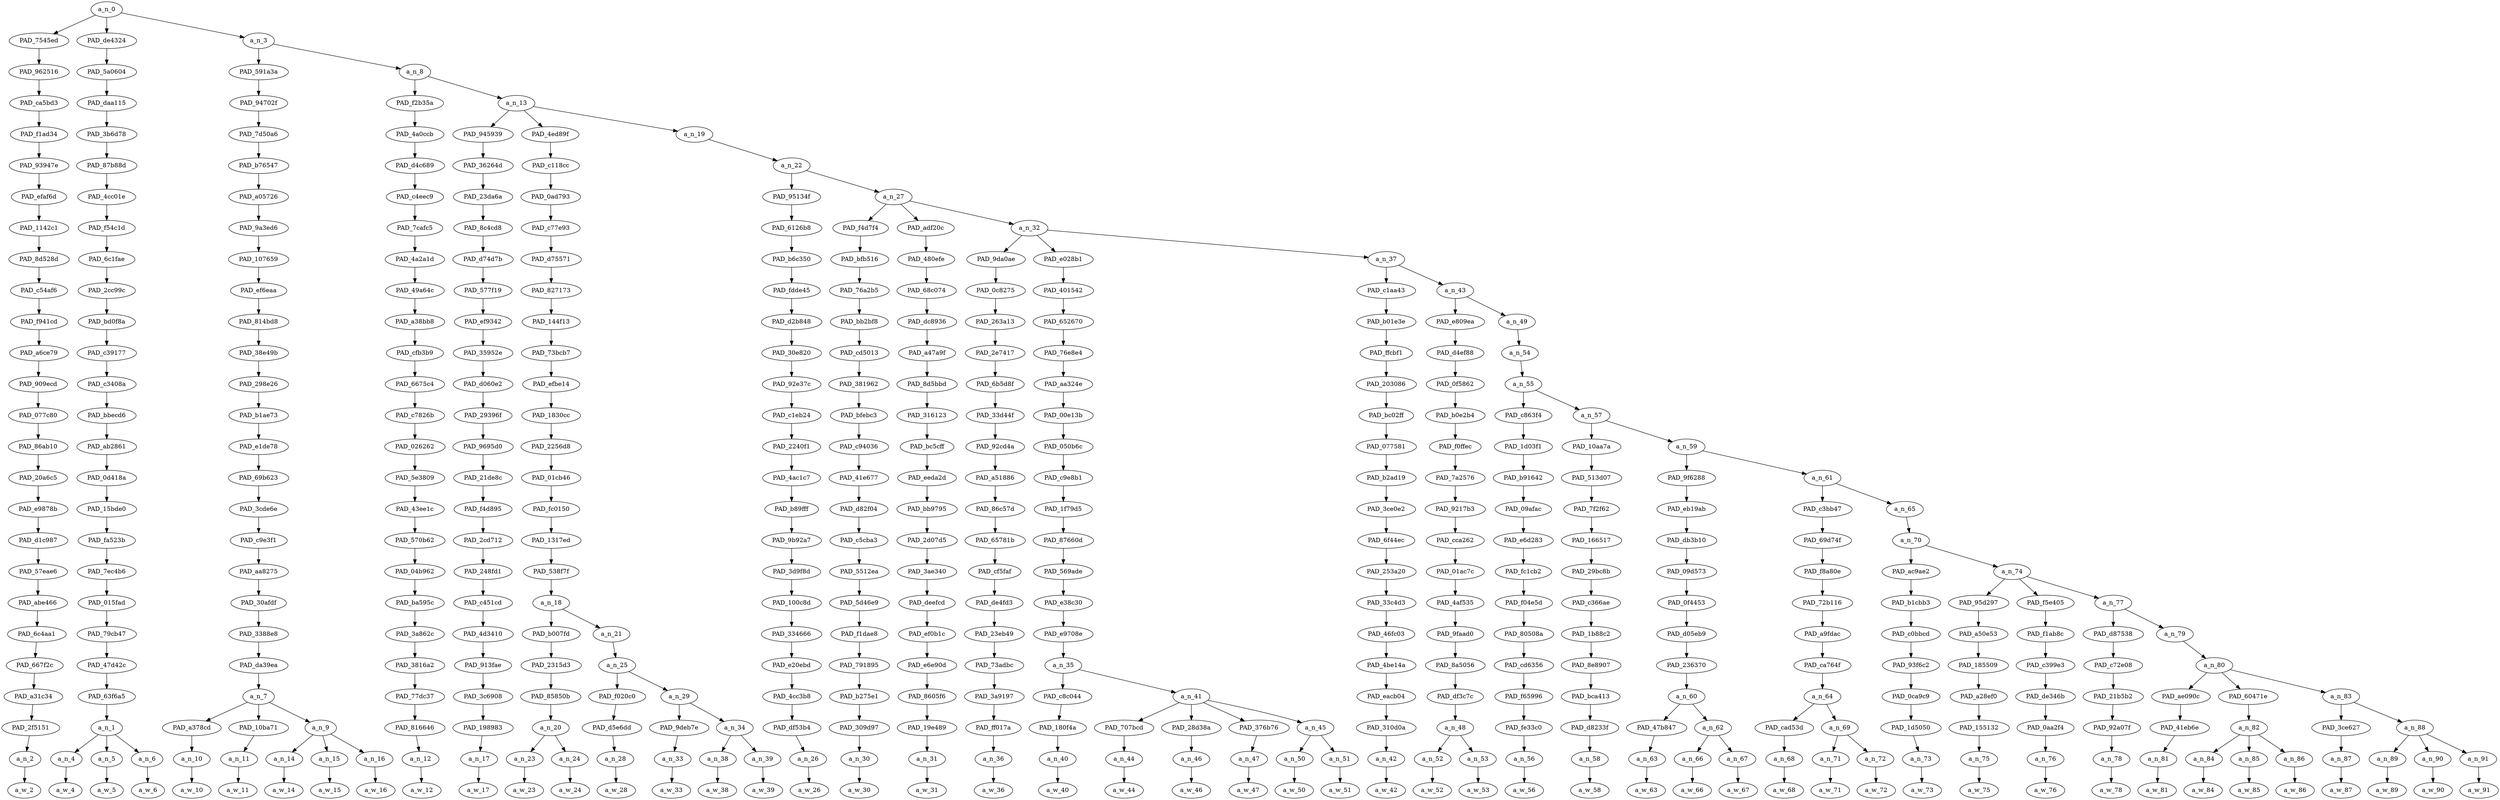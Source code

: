 strict digraph "" {
	a_n_0	[div_dir=1,
		index=0,
		level=25,
		pos="4.349477425197188,25!",
		text_span="[0, 1, 2, 3, 4, 5, 6, 7, 8, 9, 10, 11, 12, 13, 14, 15, 16, 17, 18, 19, 20, 21, 22, 23, 24, 25, 26, 27, 28, 29, 30, 31, 32, 33, 34, \
35, 36, 37, 38, 39, 40, 41, 42, 43, 44, 45, 46, 47, 48, 49]",
		value=1.00000000];
	PAD_7545ed	[div_dir=-1,
		index=1,
		level=24,
		pos="3.0,24!",
		text_span="[3]",
		value=0.01180211];
	a_n_0 -> PAD_7545ed;
	PAD_de4324	[div_dir=1,
		index=0,
		level=24,
		pos="1.0,24!",
		text_span="[0, 1, 2]",
		value=0.05101042];
	a_n_0 -> PAD_de4324;
	a_n_3	[div_dir=1,
		index=2,
		level=24,
		pos="9.048432275591564,24!",
		text_span="[4, 5, 6, 7, 8, 9, 10, 11, 12, 13, 14, 15, 16, 17, 18, 19, 20, 21, 22, 23, 24, 25, 26, 27, 28, 29, 30, 31, 32, 33, 34, 35, 36, 37, \
38, 39, 40, 41, 42, 43, 44, 45, 46, 47, 48, 49]",
		value=0.93669063];
	a_n_0 -> a_n_3;
	PAD_962516	[div_dir=-1,
		index=1,
		level=23,
		pos="3.0,23!",
		text_span="[3]",
		value=0.01180211];
	PAD_7545ed -> PAD_962516;
	PAD_ca5bd3	[div_dir=-1,
		index=1,
		level=22,
		pos="3.0,22!",
		text_span="[3]",
		value=0.01180211];
	PAD_962516 -> PAD_ca5bd3;
	PAD_f1ad34	[div_dir=-1,
		index=1,
		level=21,
		pos="3.0,21!",
		text_span="[3]",
		value=0.01180211];
	PAD_ca5bd3 -> PAD_f1ad34;
	PAD_93947e	[div_dir=-1,
		index=1,
		level=20,
		pos="3.0,20!",
		text_span="[3]",
		value=0.01180211];
	PAD_f1ad34 -> PAD_93947e;
	PAD_efaf6d	[div_dir=-1,
		index=1,
		level=19,
		pos="3.0,19!",
		text_span="[3]",
		value=0.01180211];
	PAD_93947e -> PAD_efaf6d;
	PAD_1142c1	[div_dir=-1,
		index=1,
		level=18,
		pos="3.0,18!",
		text_span="[3]",
		value=0.01180211];
	PAD_efaf6d -> PAD_1142c1;
	PAD_8d528d	[div_dir=-1,
		index=1,
		level=17,
		pos="3.0,17!",
		text_span="[3]",
		value=0.01180211];
	PAD_1142c1 -> PAD_8d528d;
	PAD_c54af6	[div_dir=-1,
		index=1,
		level=16,
		pos="3.0,16!",
		text_span="[3]",
		value=0.01180211];
	PAD_8d528d -> PAD_c54af6;
	PAD_f941cd	[div_dir=-1,
		index=1,
		level=15,
		pos="3.0,15!",
		text_span="[3]",
		value=0.01180211];
	PAD_c54af6 -> PAD_f941cd;
	PAD_a6ce79	[div_dir=-1,
		index=1,
		level=14,
		pos="3.0,14!",
		text_span="[3]",
		value=0.01180211];
	PAD_f941cd -> PAD_a6ce79;
	PAD_909ecd	[div_dir=-1,
		index=1,
		level=13,
		pos="3.0,13!",
		text_span="[3]",
		value=0.01180211];
	PAD_a6ce79 -> PAD_909ecd;
	PAD_077c80	[div_dir=-1,
		index=1,
		level=12,
		pos="3.0,12!",
		text_span="[3]",
		value=0.01180211];
	PAD_909ecd -> PAD_077c80;
	PAD_86ab10	[div_dir=-1,
		index=1,
		level=11,
		pos="3.0,11!",
		text_span="[3]",
		value=0.01180211];
	PAD_077c80 -> PAD_86ab10;
	PAD_20a6c5	[div_dir=-1,
		index=1,
		level=10,
		pos="3.0,10!",
		text_span="[3]",
		value=0.01180211];
	PAD_86ab10 -> PAD_20a6c5;
	PAD_e9878b	[div_dir=-1,
		index=1,
		level=9,
		pos="3.0,9!",
		text_span="[3]",
		value=0.01180211];
	PAD_20a6c5 -> PAD_e9878b;
	PAD_d1c987	[div_dir=-1,
		index=1,
		level=8,
		pos="3.0,8!",
		text_span="[3]",
		value=0.01180211];
	PAD_e9878b -> PAD_d1c987;
	PAD_57eae6	[div_dir=-1,
		index=1,
		level=7,
		pos="3.0,7!",
		text_span="[3]",
		value=0.01180211];
	PAD_d1c987 -> PAD_57eae6;
	PAD_abe466	[div_dir=-1,
		index=1,
		level=6,
		pos="3.0,6!",
		text_span="[3]",
		value=0.01180211];
	PAD_57eae6 -> PAD_abe466;
	PAD_6c4aa1	[div_dir=-1,
		index=1,
		level=5,
		pos="3.0,5!",
		text_span="[3]",
		value=0.01180211];
	PAD_abe466 -> PAD_6c4aa1;
	PAD_667f2c	[div_dir=-1,
		index=1,
		level=4,
		pos="3.0,4!",
		text_span="[3]",
		value=0.01180211];
	PAD_6c4aa1 -> PAD_667f2c;
	PAD_a31c34	[div_dir=-1,
		index=1,
		level=3,
		pos="3.0,3!",
		text_span="[3]",
		value=0.01180211];
	PAD_667f2c -> PAD_a31c34;
	PAD_2f5151	[div_dir=-1,
		index=1,
		level=2,
		pos="3.0,2!",
		text_span="[3]",
		value=0.01180211];
	PAD_a31c34 -> PAD_2f5151;
	a_n_2	[div_dir=-1,
		index=3,
		level=1,
		pos="3.0,1!",
		text_span="[3]",
		value=0.01180211];
	PAD_2f5151 -> a_n_2;
	a_w_2	[div_dir=0,
		index=3,
		level=0,
		pos="3,0!",
		text_span="[3]",
		value=but];
	a_n_2 -> a_w_2;
	PAD_5a0604	[div_dir=1,
		index=0,
		level=23,
		pos="1.0,23!",
		text_span="[0, 1, 2]",
		value=0.05101042];
	PAD_de4324 -> PAD_5a0604;
	PAD_daa115	[div_dir=1,
		index=0,
		level=22,
		pos="1.0,22!",
		text_span="[0, 1, 2]",
		value=0.05101042];
	PAD_5a0604 -> PAD_daa115;
	PAD_3b6d78	[div_dir=1,
		index=0,
		level=21,
		pos="1.0,21!",
		text_span="[0, 1, 2]",
		value=0.05101042];
	PAD_daa115 -> PAD_3b6d78;
	PAD_87b88d	[div_dir=1,
		index=0,
		level=20,
		pos="1.0,20!",
		text_span="[0, 1, 2]",
		value=0.05101042];
	PAD_3b6d78 -> PAD_87b88d;
	PAD_4cc01e	[div_dir=1,
		index=0,
		level=19,
		pos="1.0,19!",
		text_span="[0, 1, 2]",
		value=0.05101042];
	PAD_87b88d -> PAD_4cc01e;
	PAD_f54c1d	[div_dir=1,
		index=0,
		level=18,
		pos="1.0,18!",
		text_span="[0, 1, 2]",
		value=0.05101042];
	PAD_4cc01e -> PAD_f54c1d;
	PAD_6c1fae	[div_dir=1,
		index=0,
		level=17,
		pos="1.0,17!",
		text_span="[0, 1, 2]",
		value=0.05101042];
	PAD_f54c1d -> PAD_6c1fae;
	PAD_2cc99c	[div_dir=1,
		index=0,
		level=16,
		pos="1.0,16!",
		text_span="[0, 1, 2]",
		value=0.05101042];
	PAD_6c1fae -> PAD_2cc99c;
	PAD_bd0f8a	[div_dir=1,
		index=0,
		level=15,
		pos="1.0,15!",
		text_span="[0, 1, 2]",
		value=0.05101042];
	PAD_2cc99c -> PAD_bd0f8a;
	PAD_c39177	[div_dir=1,
		index=0,
		level=14,
		pos="1.0,14!",
		text_span="[0, 1, 2]",
		value=0.05101042];
	PAD_bd0f8a -> PAD_c39177;
	PAD_c3408a	[div_dir=1,
		index=0,
		level=13,
		pos="1.0,13!",
		text_span="[0, 1, 2]",
		value=0.05101042];
	PAD_c39177 -> PAD_c3408a;
	PAD_bbecd6	[div_dir=1,
		index=0,
		level=12,
		pos="1.0,12!",
		text_span="[0, 1, 2]",
		value=0.05101042];
	PAD_c3408a -> PAD_bbecd6;
	PAD_ab2861	[div_dir=1,
		index=0,
		level=11,
		pos="1.0,11!",
		text_span="[0, 1, 2]",
		value=0.05101042];
	PAD_bbecd6 -> PAD_ab2861;
	PAD_0d418a	[div_dir=1,
		index=0,
		level=10,
		pos="1.0,10!",
		text_span="[0, 1, 2]",
		value=0.05101042];
	PAD_ab2861 -> PAD_0d418a;
	PAD_15bde0	[div_dir=1,
		index=0,
		level=9,
		pos="1.0,9!",
		text_span="[0, 1, 2]",
		value=0.05101042];
	PAD_0d418a -> PAD_15bde0;
	PAD_fa523b	[div_dir=1,
		index=0,
		level=8,
		pos="1.0,8!",
		text_span="[0, 1, 2]",
		value=0.05101042];
	PAD_15bde0 -> PAD_fa523b;
	PAD_7ec4b6	[div_dir=1,
		index=0,
		level=7,
		pos="1.0,7!",
		text_span="[0, 1, 2]",
		value=0.05101042];
	PAD_fa523b -> PAD_7ec4b6;
	PAD_015fad	[div_dir=1,
		index=0,
		level=6,
		pos="1.0,6!",
		text_span="[0, 1, 2]",
		value=0.05101042];
	PAD_7ec4b6 -> PAD_015fad;
	PAD_79cb47	[div_dir=1,
		index=0,
		level=5,
		pos="1.0,5!",
		text_span="[0, 1, 2]",
		value=0.05101042];
	PAD_015fad -> PAD_79cb47;
	PAD_47d42c	[div_dir=1,
		index=0,
		level=4,
		pos="1.0,4!",
		text_span="[0, 1, 2]",
		value=0.05101042];
	PAD_79cb47 -> PAD_47d42c;
	PAD_63f6a5	[div_dir=1,
		index=0,
		level=3,
		pos="1.0,3!",
		text_span="[0, 1, 2]",
		value=0.05101042];
	PAD_47d42c -> PAD_63f6a5;
	a_n_1	[div_dir=1,
		index=0,
		level=2,
		pos="1.0,2!",
		text_span="[0, 1, 2]",
		value=0.05101042];
	PAD_63f6a5 -> a_n_1;
	a_n_4	[div_dir=1,
		index=0,
		level=1,
		pos="0.0,1!",
		text_span="[0]",
		value=0.01563555];
	a_n_1 -> a_n_4;
	a_n_5	[div_dir=1,
		index=1,
		level=1,
		pos="1.0,1!",
		text_span="[1]",
		value=0.01720813];
	a_n_1 -> a_n_5;
	a_n_6	[div_dir=1,
		index=2,
		level=1,
		pos="2.0,1!",
		text_span="[2]",
		value=0.01800894];
	a_n_1 -> a_n_6;
	a_w_4	[div_dir=0,
		index=0,
		level=0,
		pos="0,0!",
		text_span="[0]",
		value=an];
	a_n_4 -> a_w_4;
	a_w_5	[div_dir=0,
		index=1,
		level=0,
		pos="1,0!",
		text_span="[1]",
		value=interesting];
	a_n_5 -> a_w_5;
	a_w_6	[div_dir=0,
		index=2,
		level=0,
		pos="2,0!",
		text_span="[2]",
		value=sentiment];
	a_n_6 -> a_w_6;
	PAD_591a3a	[div_dir=1,
		index=2,
		level=23,
		pos="6.666666666666667,23!",
		text_span="[4, 5, 6, 7, 8]",
		value=0.07292661];
	a_n_3 -> PAD_591a3a;
	a_n_8	[div_dir=1,
		index=3,
		level=23,
		pos="11.43019788451646,23!",
		text_span="[9, 10, 11, 12, 13, 14, 15, 16, 17, 18, 19, 20, 21, 22, 23, 24, 25, 26, 27, 28, 29, 30, 31, 32, 33, 34, 35, 36, 37, 38, 39, 40, \
41, 42, 43, 44, 45, 46, 47, 48, 49]",
		value=0.86328215];
	a_n_3 -> a_n_8;
	PAD_94702f	[div_dir=1,
		index=2,
		level=22,
		pos="6.666666666666667,22!",
		text_span="[4, 5, 6, 7, 8]",
		value=0.07292661];
	PAD_591a3a -> PAD_94702f;
	PAD_7d50a6	[div_dir=1,
		index=2,
		level=21,
		pos="6.666666666666667,21!",
		text_span="[4, 5, 6, 7, 8]",
		value=0.07292661];
	PAD_94702f -> PAD_7d50a6;
	PAD_b76547	[div_dir=1,
		index=2,
		level=20,
		pos="6.666666666666667,20!",
		text_span="[4, 5, 6, 7, 8]",
		value=0.07292661];
	PAD_7d50a6 -> PAD_b76547;
	PAD_a05726	[div_dir=1,
		index=2,
		level=19,
		pos="6.666666666666667,19!",
		text_span="[4, 5, 6, 7, 8]",
		value=0.07292661];
	PAD_b76547 -> PAD_a05726;
	PAD_9a3ed6	[div_dir=1,
		index=2,
		level=18,
		pos="6.666666666666667,18!",
		text_span="[4, 5, 6, 7, 8]",
		value=0.07292661];
	PAD_a05726 -> PAD_9a3ed6;
	PAD_107659	[div_dir=1,
		index=2,
		level=17,
		pos="6.666666666666667,17!",
		text_span="[4, 5, 6, 7, 8]",
		value=0.07292661];
	PAD_9a3ed6 -> PAD_107659;
	PAD_ef6eaa	[div_dir=1,
		index=2,
		level=16,
		pos="6.666666666666667,16!",
		text_span="[4, 5, 6, 7, 8]",
		value=0.07292661];
	PAD_107659 -> PAD_ef6eaa;
	PAD_814bd8	[div_dir=1,
		index=2,
		level=15,
		pos="6.666666666666667,15!",
		text_span="[4, 5, 6, 7, 8]",
		value=0.07292661];
	PAD_ef6eaa -> PAD_814bd8;
	PAD_38e49b	[div_dir=1,
		index=2,
		level=14,
		pos="6.666666666666667,14!",
		text_span="[4, 5, 6, 7, 8]",
		value=0.07292661];
	PAD_814bd8 -> PAD_38e49b;
	PAD_298e26	[div_dir=1,
		index=2,
		level=13,
		pos="6.666666666666667,13!",
		text_span="[4, 5, 6, 7, 8]",
		value=0.07292661];
	PAD_38e49b -> PAD_298e26;
	PAD_b1ae73	[div_dir=1,
		index=2,
		level=12,
		pos="6.666666666666667,12!",
		text_span="[4, 5, 6, 7, 8]",
		value=0.07292661];
	PAD_298e26 -> PAD_b1ae73;
	PAD_e1de78	[div_dir=1,
		index=2,
		level=11,
		pos="6.666666666666667,11!",
		text_span="[4, 5, 6, 7, 8]",
		value=0.07292661];
	PAD_b1ae73 -> PAD_e1de78;
	PAD_69b623	[div_dir=1,
		index=2,
		level=10,
		pos="6.666666666666667,10!",
		text_span="[4, 5, 6, 7, 8]",
		value=0.07292661];
	PAD_e1de78 -> PAD_69b623;
	PAD_3cde6e	[div_dir=1,
		index=2,
		level=9,
		pos="6.666666666666667,9!",
		text_span="[4, 5, 6, 7, 8]",
		value=0.07292661];
	PAD_69b623 -> PAD_3cde6e;
	PAD_c9e3f1	[div_dir=1,
		index=2,
		level=8,
		pos="6.666666666666667,8!",
		text_span="[4, 5, 6, 7, 8]",
		value=0.07292661];
	PAD_3cde6e -> PAD_c9e3f1;
	PAD_aa8275	[div_dir=1,
		index=2,
		level=7,
		pos="6.666666666666667,7!",
		text_span="[4, 5, 6, 7, 8]",
		value=0.07292661];
	PAD_c9e3f1 -> PAD_aa8275;
	PAD_30afdf	[div_dir=1,
		index=2,
		level=6,
		pos="6.666666666666667,6!",
		text_span="[4, 5, 6, 7, 8]",
		value=0.07292661];
	PAD_aa8275 -> PAD_30afdf;
	PAD_3388e8	[div_dir=1,
		index=2,
		level=5,
		pos="6.666666666666667,5!",
		text_span="[4, 5, 6, 7, 8]",
		value=0.07292661];
	PAD_30afdf -> PAD_3388e8;
	PAD_da39ea	[div_dir=1,
		index=2,
		level=4,
		pos="6.666666666666667,4!",
		text_span="[4, 5, 6, 7, 8]",
		value=0.07292661];
	PAD_3388e8 -> PAD_da39ea;
	a_n_7	[div_dir=1,
		index=2,
		level=3,
		pos="6.666666666666667,3!",
		text_span="[4, 5, 6, 7, 8]",
		value=0.07292661];
	PAD_da39ea -> a_n_7;
	PAD_a378cd	[div_dir=-1,
		index=3,
		level=2,
		pos="7.0,2!",
		text_span="[7]",
		value=0.01319817];
	a_n_7 -> PAD_a378cd;
	PAD_10ba71	[div_dir=1,
		index=4,
		level=2,
		pos="8.0,2!",
		text_span="[8]",
		value=0.02192159];
	a_n_7 -> PAD_10ba71;
	a_n_9	[div_dir=1,
		index=2,
		level=2,
		pos="5.0,2!",
		text_span="[4, 5, 6]",
		value=0.03771589];
	a_n_7 -> a_n_9;
	a_n_10	[div_dir=-1,
		index=7,
		level=1,
		pos="7.0,1!",
		text_span="[7]",
		value=0.01319817];
	PAD_a378cd -> a_n_10;
	a_w_10	[div_dir=0,
		index=7,
		level=0,
		pos="7,0!",
		text_span="[7]",
		value=nonetheless];
	a_n_10 -> a_w_10;
	a_n_11	[div_dir=1,
		index=8,
		level=1,
		pos="8.0,1!",
		text_span="[8]",
		value=0.02192159];
	PAD_10ba71 -> a_n_11;
	a_w_11	[div_dir=0,
		index=8,
		level=0,
		pos="8,0!",
		text_span="[8]",
		value=trump];
	a_n_11 -> a_w_11;
	a_n_14	[div_dir=1,
		index=4,
		level=1,
		pos="4.0,1!",
		text_span="[4]",
		value=0.00987299];
	a_n_9 -> a_n_14;
	a_n_15	[div_dir=1,
		index=5,
		level=1,
		pos="5.0,1!",
		text_span="[5]",
		value=0.01127960];
	a_n_9 -> a_n_15;
	a_n_16	[div_dir=1,
		index=6,
		level=1,
		pos="6.0,1!",
		text_span="[6]",
		value=0.01648362];
	a_n_9 -> a_n_16;
	a_w_14	[div_dir=0,
		index=4,
		level=0,
		pos="4,0!",
		text_span="[4]",
		value=only];
	a_n_14 -> a_w_14;
	a_w_15	[div_dir=0,
		index=5,
		level=0,
		pos="5,0!",
		text_span="[5]",
		value=a];
	a_n_15 -> a_w_15;
	a_w_16	[div_dir=0,
		index=6,
		level=0,
		pos="6,0!",
		text_span="[6]",
		value=sentiment1];
	a_n_16 -> a_w_16;
	PAD_f2b35a	[div_dir=1,
		index=3,
		level=22,
		pos="9.0,22!",
		text_span="[9]",
		value=0.01218792];
	a_n_8 -> PAD_f2b35a;
	a_n_13	[div_dir=1,
		index=4,
		level=22,
		pos="13.860395769032921,22!",
		text_span="[10, 11, 12, 13, 14, 15, 16, 17, 18, 19, 20, 21, 22, 23, 24, 25, 26, 27, 28, 29, 30, 31, 32, 33, 34, 35, 36, 37, 38, 39, 40, 41, \
42, 43, 44, 45, 46, 47, 48, 49]",
		value=0.85061678];
	a_n_8 -> a_n_13;
	PAD_4a0ccb	[div_dir=1,
		index=3,
		level=21,
		pos="9.0,21!",
		text_span="[9]",
		value=0.01218792];
	PAD_f2b35a -> PAD_4a0ccb;
	PAD_d4c689	[div_dir=1,
		index=3,
		level=20,
		pos="9.0,20!",
		text_span="[9]",
		value=0.01218792];
	PAD_4a0ccb -> PAD_d4c689;
	PAD_c4eec9	[div_dir=1,
		index=3,
		level=19,
		pos="9.0,19!",
		text_span="[9]",
		value=0.01218792];
	PAD_d4c689 -> PAD_c4eec9;
	PAD_7cafc5	[div_dir=1,
		index=3,
		level=18,
		pos="9.0,18!",
		text_span="[9]",
		value=0.01218792];
	PAD_c4eec9 -> PAD_7cafc5;
	PAD_4a2a1d	[div_dir=1,
		index=3,
		level=17,
		pos="9.0,17!",
		text_span="[9]",
		value=0.01218792];
	PAD_7cafc5 -> PAD_4a2a1d;
	PAD_49a64c	[div_dir=1,
		index=3,
		level=16,
		pos="9.0,16!",
		text_span="[9]",
		value=0.01218792];
	PAD_4a2a1d -> PAD_49a64c;
	PAD_a38bb8	[div_dir=1,
		index=3,
		level=15,
		pos="9.0,15!",
		text_span="[9]",
		value=0.01218792];
	PAD_49a64c -> PAD_a38bb8;
	PAD_cfb3b9	[div_dir=1,
		index=3,
		level=14,
		pos="9.0,14!",
		text_span="[9]",
		value=0.01218792];
	PAD_a38bb8 -> PAD_cfb3b9;
	PAD_6675c4	[div_dir=1,
		index=3,
		level=13,
		pos="9.0,13!",
		text_span="[9]",
		value=0.01218792];
	PAD_cfb3b9 -> PAD_6675c4;
	PAD_c7826b	[div_dir=1,
		index=3,
		level=12,
		pos="9.0,12!",
		text_span="[9]",
		value=0.01218792];
	PAD_6675c4 -> PAD_c7826b;
	PAD_026262	[div_dir=1,
		index=3,
		level=11,
		pos="9.0,11!",
		text_span="[9]",
		value=0.01218792];
	PAD_c7826b -> PAD_026262;
	PAD_5e3809	[div_dir=1,
		index=3,
		level=10,
		pos="9.0,10!",
		text_span="[9]",
		value=0.01218792];
	PAD_026262 -> PAD_5e3809;
	PAD_43ee1c	[div_dir=1,
		index=3,
		level=9,
		pos="9.0,9!",
		text_span="[9]",
		value=0.01218792];
	PAD_5e3809 -> PAD_43ee1c;
	PAD_570b62	[div_dir=1,
		index=3,
		level=8,
		pos="9.0,8!",
		text_span="[9]",
		value=0.01218792];
	PAD_43ee1c -> PAD_570b62;
	PAD_04b962	[div_dir=1,
		index=3,
		level=7,
		pos="9.0,7!",
		text_span="[9]",
		value=0.01218792];
	PAD_570b62 -> PAD_04b962;
	PAD_ba595c	[div_dir=1,
		index=3,
		level=6,
		pos="9.0,6!",
		text_span="[9]",
		value=0.01218792];
	PAD_04b962 -> PAD_ba595c;
	PAD_3a862c	[div_dir=1,
		index=3,
		level=5,
		pos="9.0,5!",
		text_span="[9]",
		value=0.01218792];
	PAD_ba595c -> PAD_3a862c;
	PAD_3816a2	[div_dir=1,
		index=3,
		level=4,
		pos="9.0,4!",
		text_span="[9]",
		value=0.01218792];
	PAD_3a862c -> PAD_3816a2;
	PAD_77dc37	[div_dir=1,
		index=3,
		level=3,
		pos="9.0,3!",
		text_span="[9]",
		value=0.01218792];
	PAD_3816a2 -> PAD_77dc37;
	PAD_816646	[div_dir=1,
		index=5,
		level=2,
		pos="9.0,2!",
		text_span="[9]",
		value=0.01218792];
	PAD_77dc37 -> PAD_816646;
	a_n_12	[div_dir=1,
		index=9,
		level=1,
		pos="9.0,1!",
		text_span="[9]",
		value=0.01218792];
	PAD_816646 -> a_n_12;
	a_w_12	[div_dir=0,
		index=9,
		level=0,
		pos="9,0!",
		text_span="[9]",
		value=has];
	a_n_12 -> a_w_12;
	PAD_945939	[div_dir=-1,
		index=4,
		level=21,
		pos="10.0,21!",
		text_span="[10]",
		value=0.02966270];
	a_n_13 -> PAD_945939;
	PAD_4ed89f	[div_dir=1,
		index=5,
		level=21,
		pos="12.6875,21!",
		text_span="[11, 12, 13, 14, 15, 16]",
		value=0.09604930];
	a_n_13 -> PAD_4ed89f;
	a_n_19	[div_dir=1,
		index=6,
		level=21,
		pos="18.893687307098766,21!",
		text_span="[17, 18, 19, 20, 21, 22, 23, 24, 25, 26, 27, 28, 29, 30, 31, 32, 33, 34, 35, 36, 37, 38, 39, 40, 41, 42, 43, 44, 45, 46, 47, 48, \
49]",
		value=0.72442611];
	a_n_13 -> a_n_19;
	PAD_36264d	[div_dir=-1,
		index=4,
		level=20,
		pos="10.0,20!",
		text_span="[10]",
		value=0.02966270];
	PAD_945939 -> PAD_36264d;
	PAD_23da6a	[div_dir=-1,
		index=4,
		level=19,
		pos="10.0,19!",
		text_span="[10]",
		value=0.02966270];
	PAD_36264d -> PAD_23da6a;
	PAD_8c4cd8	[div_dir=-1,
		index=4,
		level=18,
		pos="10.0,18!",
		text_span="[10]",
		value=0.02966270];
	PAD_23da6a -> PAD_8c4cd8;
	PAD_d74d7b	[div_dir=-1,
		index=4,
		level=17,
		pos="10.0,17!",
		text_span="[10]",
		value=0.02966270];
	PAD_8c4cd8 -> PAD_d74d7b;
	PAD_577f19	[div_dir=-1,
		index=4,
		level=16,
		pos="10.0,16!",
		text_span="[10]",
		value=0.02966270];
	PAD_d74d7b -> PAD_577f19;
	PAD_ef9342	[div_dir=-1,
		index=4,
		level=15,
		pos="10.0,15!",
		text_span="[10]",
		value=0.02966270];
	PAD_577f19 -> PAD_ef9342;
	PAD_35952e	[div_dir=-1,
		index=4,
		level=14,
		pos="10.0,14!",
		text_span="[10]",
		value=0.02966270];
	PAD_ef9342 -> PAD_35952e;
	PAD_d060e2	[div_dir=-1,
		index=4,
		level=13,
		pos="10.0,13!",
		text_span="[10]",
		value=0.02966270];
	PAD_35952e -> PAD_d060e2;
	PAD_29396f	[div_dir=-1,
		index=4,
		level=12,
		pos="10.0,12!",
		text_span="[10]",
		value=0.02966270];
	PAD_d060e2 -> PAD_29396f;
	PAD_9695d0	[div_dir=-1,
		index=4,
		level=11,
		pos="10.0,11!",
		text_span="[10]",
		value=0.02966270];
	PAD_29396f -> PAD_9695d0;
	PAD_21de8c	[div_dir=-1,
		index=4,
		level=10,
		pos="10.0,10!",
		text_span="[10]",
		value=0.02966270];
	PAD_9695d0 -> PAD_21de8c;
	PAD_f4d895	[div_dir=-1,
		index=4,
		level=9,
		pos="10.0,9!",
		text_span="[10]",
		value=0.02966270];
	PAD_21de8c -> PAD_f4d895;
	PAD_2cd712	[div_dir=-1,
		index=4,
		level=8,
		pos="10.0,8!",
		text_span="[10]",
		value=0.02966270];
	PAD_f4d895 -> PAD_2cd712;
	PAD_248fd1	[div_dir=-1,
		index=4,
		level=7,
		pos="10.0,7!",
		text_span="[10]",
		value=0.02966270];
	PAD_2cd712 -> PAD_248fd1;
	PAD_c451cd	[div_dir=-1,
		index=4,
		level=6,
		pos="10.0,6!",
		text_span="[10]",
		value=0.02966270];
	PAD_248fd1 -> PAD_c451cd;
	PAD_4d3410	[div_dir=-1,
		index=4,
		level=5,
		pos="10.0,5!",
		text_span="[10]",
		value=0.02966270];
	PAD_c451cd -> PAD_4d3410;
	PAD_913fae	[div_dir=-1,
		index=4,
		level=4,
		pos="10.0,4!",
		text_span="[10]",
		value=0.02966270];
	PAD_4d3410 -> PAD_913fae;
	PAD_3c6908	[div_dir=-1,
		index=4,
		level=3,
		pos="10.0,3!",
		text_span="[10]",
		value=0.02966270];
	PAD_913fae -> PAD_3c6908;
	PAD_198983	[div_dir=-1,
		index=6,
		level=2,
		pos="10.0,2!",
		text_span="[10]",
		value=0.02966270];
	PAD_3c6908 -> PAD_198983;
	a_n_17	[div_dir=-1,
		index=10,
		level=1,
		pos="10.0,1!",
		text_span="[10]",
		value=0.02966270];
	PAD_198983 -> a_n_17;
	a_w_17	[div_dir=0,
		index=10,
		level=0,
		pos="10,0!",
		text_span="[10]",
		value=emboldened];
	a_n_17 -> a_w_17;
	PAD_c118cc	[div_dir=1,
		index=5,
		level=20,
		pos="12.6875,20!",
		text_span="[11, 12, 13, 14, 15, 16]",
		value=0.09604930];
	PAD_4ed89f -> PAD_c118cc;
	PAD_0ad793	[div_dir=1,
		index=5,
		level=19,
		pos="12.6875,19!",
		text_span="[11, 12, 13, 14, 15, 16]",
		value=0.09604930];
	PAD_c118cc -> PAD_0ad793;
	PAD_c77e93	[div_dir=1,
		index=5,
		level=18,
		pos="12.6875,18!",
		text_span="[11, 12, 13, 14, 15, 16]",
		value=0.09604930];
	PAD_0ad793 -> PAD_c77e93;
	PAD_d75571	[div_dir=1,
		index=5,
		level=17,
		pos="12.6875,17!",
		text_span="[11, 12, 13, 14, 15, 16]",
		value=0.09604930];
	PAD_c77e93 -> PAD_d75571;
	PAD_827173	[div_dir=1,
		index=5,
		level=16,
		pos="12.6875,16!",
		text_span="[11, 12, 13, 14, 15, 16]",
		value=0.09604930];
	PAD_d75571 -> PAD_827173;
	PAD_144f13	[div_dir=1,
		index=5,
		level=15,
		pos="12.6875,15!",
		text_span="[11, 12, 13, 14, 15, 16]",
		value=0.09604930];
	PAD_827173 -> PAD_144f13;
	PAD_73bcb7	[div_dir=1,
		index=5,
		level=14,
		pos="12.6875,14!",
		text_span="[11, 12, 13, 14, 15, 16]",
		value=0.09604930];
	PAD_144f13 -> PAD_73bcb7;
	PAD_efbe14	[div_dir=1,
		index=5,
		level=13,
		pos="12.6875,13!",
		text_span="[11, 12, 13, 14, 15, 16]",
		value=0.09604930];
	PAD_73bcb7 -> PAD_efbe14;
	PAD_1830cc	[div_dir=1,
		index=5,
		level=12,
		pos="12.6875,12!",
		text_span="[11, 12, 13, 14, 15, 16]",
		value=0.09604930];
	PAD_efbe14 -> PAD_1830cc;
	PAD_2256d8	[div_dir=1,
		index=5,
		level=11,
		pos="12.6875,11!",
		text_span="[11, 12, 13, 14, 15, 16]",
		value=0.09604930];
	PAD_1830cc -> PAD_2256d8;
	PAD_01cb46	[div_dir=1,
		index=5,
		level=10,
		pos="12.6875,10!",
		text_span="[11, 12, 13, 14, 15, 16]",
		value=0.09604930];
	PAD_2256d8 -> PAD_01cb46;
	PAD_fc0150	[div_dir=1,
		index=5,
		level=9,
		pos="12.6875,9!",
		text_span="[11, 12, 13, 14, 15, 16]",
		value=0.09604930];
	PAD_01cb46 -> PAD_fc0150;
	PAD_1317ed	[div_dir=1,
		index=5,
		level=8,
		pos="12.6875,8!",
		text_span="[11, 12, 13, 14, 15, 16]",
		value=0.09604930];
	PAD_fc0150 -> PAD_1317ed;
	PAD_538f7f	[div_dir=1,
		index=5,
		level=7,
		pos="12.6875,7!",
		text_span="[11, 12, 13, 14, 15, 16]",
		value=0.09604930];
	PAD_1317ed -> PAD_538f7f;
	a_n_18	[div_dir=1,
		index=5,
		level=6,
		pos="12.6875,6!",
		text_span="[11, 12, 13, 14, 15, 16]",
		value=0.09604930];
	PAD_538f7f -> a_n_18;
	PAD_b007fd	[div_dir=1,
		index=5,
		level=5,
		pos="11.5,5!",
		text_span="[11, 12]",
		value=0.02474496];
	a_n_18 -> PAD_b007fd;
	a_n_21	[div_dir=1,
		index=6,
		level=5,
		pos="13.875,5!",
		text_span="[13, 14, 15, 16]",
		value=0.07117453];
	a_n_18 -> a_n_21;
	PAD_2315d3	[div_dir=1,
		index=5,
		level=4,
		pos="11.5,4!",
		text_span="[11, 12]",
		value=0.02474496];
	PAD_b007fd -> PAD_2315d3;
	PAD_85850b	[div_dir=1,
		index=5,
		level=3,
		pos="11.5,3!",
		text_span="[11, 12]",
		value=0.02474496];
	PAD_2315d3 -> PAD_85850b;
	a_n_20	[div_dir=1,
		index=7,
		level=2,
		pos="11.5,2!",
		text_span="[11, 12]",
		value=0.02474496];
	PAD_85850b -> a_n_20;
	a_n_23	[div_dir=1,
		index=11,
		level=1,
		pos="11.0,1!",
		text_span="[11]",
		value=0.01093318];
	a_n_20 -> a_n_23;
	a_n_24	[div_dir=1,
		index=12,
		level=1,
		pos="12.0,1!",
		text_span="[12]",
		value=0.01377127];
	a_n_20 -> a_n_24;
	a_w_23	[div_dir=0,
		index=11,
		level=0,
		pos="11,0!",
		text_span="[11]",
		value=the];
	a_n_23 -> a_w_23;
	a_w_24	[div_dir=0,
		index=12,
		level=0,
		pos="12,0!",
		text_span="[12]",
		value=grip];
	a_n_24 -> a_w_24;
	a_n_25	[div_dir=1,
		index=6,
		level=4,
		pos="13.875,4!",
		text_span="[13, 14, 15, 16]",
		value=0.07104433];
	a_n_21 -> a_n_25;
	PAD_f020c0	[div_dir=1,
		index=6,
		level=3,
		pos="13.0,3!",
		text_span="[13]",
		value=0.02719917];
	a_n_25 -> PAD_f020c0;
	a_n_29	[div_dir=1,
		index=7,
		level=3,
		pos="14.75,3!",
		text_span="[14, 15, 16]",
		value=0.04371497];
	a_n_25 -> a_n_29;
	PAD_d5e6dd	[div_dir=1,
		index=8,
		level=2,
		pos="13.0,2!",
		text_span="[13]",
		value=0.02719917];
	PAD_f020c0 -> PAD_d5e6dd;
	a_n_28	[div_dir=1,
		index=13,
		level=1,
		pos="13.0,1!",
		text_span="[13]",
		value=0.02719917];
	PAD_d5e6dd -> a_n_28;
	a_w_28	[div_dir=0,
		index=13,
		level=0,
		pos="13,0!",
		text_span="[13]",
		value=israel];
	a_n_28 -> a_w_28;
	PAD_9deb7e	[div_dir=1,
		index=9,
		level=2,
		pos="14.0,2!",
		text_span="[14]",
		value=0.01234918];
	a_n_29 -> PAD_9deb7e;
	a_n_34	[div_dir=1,
		index=10,
		level=2,
		pos="15.5,2!",
		text_span="[15, 16]",
		value=0.03123655];
	a_n_29 -> a_n_34;
	a_n_33	[div_dir=1,
		index=14,
		level=1,
		pos="14.0,1!",
		text_span="[14]",
		value=0.01234918];
	PAD_9deb7e -> a_n_33;
	a_w_33	[div_dir=0,
		index=14,
		level=0,
		pos="14,0!",
		text_span="[14]",
		value=has1];
	a_n_33 -> a_w_33;
	a_n_38	[div_dir=-1,
		index=15,
		level=1,
		pos="15.0,1!",
		text_span="[15]",
		value=0.01167796];
	a_n_34 -> a_n_38;
	a_n_39	[div_dir=1,
		index=16,
		level=1,
		pos="16.0,1!",
		text_span="[16]",
		value=0.01940537];
	a_n_34 -> a_n_39;
	a_w_38	[div_dir=0,
		index=15,
		level=0,
		pos="15,0!",
		text_span="[15]",
		value=on];
	a_n_38 -> a_w_38;
	a_w_39	[div_dir=0,
		index=16,
		level=0,
		pos="16,0!",
		text_span="[16]",
		value=america];
	a_n_39 -> a_w_39;
	a_n_22	[div_dir=1,
		index=6,
		level=20,
		pos="18.893687307098766,20!",
		text_span="[17, 18, 19, 20, 21, 22, 23, 24, 25, 26, 27, 28, 29, 30, 31, 32, 33, 34, 35, 36, 37, 38, 39, 40, 41, 42, 43, 44, 45, 46, 47, 48, \
49]",
		value=0.72393500];
	a_n_19 -> a_n_22;
	PAD_95134f	[div_dir=1,
		index=6,
		level=19,
		pos="17.0,19!",
		text_span="[17]",
		value=0.01199707];
	a_n_22 -> PAD_95134f;
	a_n_27	[div_dir=1,
		index=7,
		level=19,
		pos="20.78737461419753,19!",
		text_span="[18, 19, 20, 21, 22, 23, 24, 25, 26, 27, 28, 29, 30, 31, 32, 33, 34, 35, 36, 37, 38, 39, 40, 41, 42, 43, 44, 45, 46, 47, 48, 49]",
		value=0.71144682];
	a_n_22 -> a_n_27;
	PAD_6126b8	[div_dir=1,
		index=6,
		level=18,
		pos="17.0,18!",
		text_span="[17]",
		value=0.01199707];
	PAD_95134f -> PAD_6126b8;
	PAD_b6c350	[div_dir=1,
		index=6,
		level=17,
		pos="17.0,17!",
		text_span="[17]",
		value=0.01199707];
	PAD_6126b8 -> PAD_b6c350;
	PAD_fdde45	[div_dir=1,
		index=6,
		level=16,
		pos="17.0,16!",
		text_span="[17]",
		value=0.01199707];
	PAD_b6c350 -> PAD_fdde45;
	PAD_d2b848	[div_dir=1,
		index=6,
		level=15,
		pos="17.0,15!",
		text_span="[17]",
		value=0.01199707];
	PAD_fdde45 -> PAD_d2b848;
	PAD_30e820	[div_dir=1,
		index=6,
		level=14,
		pos="17.0,14!",
		text_span="[17]",
		value=0.01199707];
	PAD_d2b848 -> PAD_30e820;
	PAD_92e37c	[div_dir=1,
		index=6,
		level=13,
		pos="17.0,13!",
		text_span="[17]",
		value=0.01199707];
	PAD_30e820 -> PAD_92e37c;
	PAD_c1eb24	[div_dir=1,
		index=6,
		level=12,
		pos="17.0,12!",
		text_span="[17]",
		value=0.01199707];
	PAD_92e37c -> PAD_c1eb24;
	PAD_2240f1	[div_dir=1,
		index=6,
		level=11,
		pos="17.0,11!",
		text_span="[17]",
		value=0.01199707];
	PAD_c1eb24 -> PAD_2240f1;
	PAD_4ac1c7	[div_dir=1,
		index=6,
		level=10,
		pos="17.0,10!",
		text_span="[17]",
		value=0.01199707];
	PAD_2240f1 -> PAD_4ac1c7;
	PAD_b89fff	[div_dir=1,
		index=6,
		level=9,
		pos="17.0,9!",
		text_span="[17]",
		value=0.01199707];
	PAD_4ac1c7 -> PAD_b89fff;
	PAD_9b92a7	[div_dir=1,
		index=6,
		level=8,
		pos="17.0,8!",
		text_span="[17]",
		value=0.01199707];
	PAD_b89fff -> PAD_9b92a7;
	PAD_3d9f8d	[div_dir=1,
		index=6,
		level=7,
		pos="17.0,7!",
		text_span="[17]",
		value=0.01199707];
	PAD_9b92a7 -> PAD_3d9f8d;
	PAD_100c8d	[div_dir=1,
		index=6,
		level=6,
		pos="17.0,6!",
		text_span="[17]",
		value=0.01199707];
	PAD_3d9f8d -> PAD_100c8d;
	PAD_334666	[div_dir=1,
		index=7,
		level=5,
		pos="17.0,5!",
		text_span="[17]",
		value=0.01199707];
	PAD_100c8d -> PAD_334666;
	PAD_e20ebd	[div_dir=1,
		index=7,
		level=4,
		pos="17.0,4!",
		text_span="[17]",
		value=0.01199707];
	PAD_334666 -> PAD_e20ebd;
	PAD_4cc3b8	[div_dir=1,
		index=8,
		level=3,
		pos="17.0,3!",
		text_span="[17]",
		value=0.01199707];
	PAD_e20ebd -> PAD_4cc3b8;
	PAD_df53b4	[div_dir=1,
		index=11,
		level=2,
		pos="17.0,2!",
		text_span="[17]",
		value=0.01199707];
	PAD_4cc3b8 -> PAD_df53b4;
	a_n_26	[div_dir=1,
		index=17,
		level=1,
		pos="17.0,1!",
		text_span="[17]",
		value=0.01199707];
	PAD_df53b4 -> a_n_26;
	a_w_26	[div_dir=0,
		index=17,
		level=0,
		pos="17,0!",
		text_span="[17]",
		value=he];
	a_n_26 -> a_w_26;
	PAD_f4d7f4	[div_dir=-1,
		index=7,
		level=18,
		pos="18.0,18!",
		text_span="[18]",
		value=0.01046338];
	a_n_27 -> PAD_f4d7f4;
	PAD_adf20c	[div_dir=-1,
		index=8,
		level=18,
		pos="19.0,18!",
		text_span="[19]",
		value=0.01096992];
	a_n_27 -> PAD_adf20c;
	a_n_32	[div_dir=1,
		index=9,
		level=18,
		pos="25.36212384259259,18!",
		text_span="[20, 21, 22, 23, 24, 25, 26, 27, 28, 29, 30, 31, 32, 33, 34, 35, 36, 37, 38, 39, 40, 41, 42, 43, 44, 45, 46, 47, 48, 49]",
		value=0.68951574];
	a_n_27 -> a_n_32;
	PAD_bfb516	[div_dir=-1,
		index=7,
		level=17,
		pos="18.0,17!",
		text_span="[18]",
		value=0.01046338];
	PAD_f4d7f4 -> PAD_bfb516;
	PAD_76a2b5	[div_dir=-1,
		index=7,
		level=16,
		pos="18.0,16!",
		text_span="[18]",
		value=0.01046338];
	PAD_bfb516 -> PAD_76a2b5;
	PAD_bb2bf8	[div_dir=-1,
		index=7,
		level=15,
		pos="18.0,15!",
		text_span="[18]",
		value=0.01046338];
	PAD_76a2b5 -> PAD_bb2bf8;
	PAD_cd5013	[div_dir=-1,
		index=7,
		level=14,
		pos="18.0,14!",
		text_span="[18]",
		value=0.01046338];
	PAD_bb2bf8 -> PAD_cd5013;
	PAD_381962	[div_dir=-1,
		index=7,
		level=13,
		pos="18.0,13!",
		text_span="[18]",
		value=0.01046338];
	PAD_cd5013 -> PAD_381962;
	PAD_bfebc3	[div_dir=-1,
		index=7,
		level=12,
		pos="18.0,12!",
		text_span="[18]",
		value=0.01046338];
	PAD_381962 -> PAD_bfebc3;
	PAD_c94036	[div_dir=-1,
		index=7,
		level=11,
		pos="18.0,11!",
		text_span="[18]",
		value=0.01046338];
	PAD_bfebc3 -> PAD_c94036;
	PAD_41e677	[div_dir=-1,
		index=7,
		level=10,
		pos="18.0,10!",
		text_span="[18]",
		value=0.01046338];
	PAD_c94036 -> PAD_41e677;
	PAD_d82f04	[div_dir=-1,
		index=7,
		level=9,
		pos="18.0,9!",
		text_span="[18]",
		value=0.01046338];
	PAD_41e677 -> PAD_d82f04;
	PAD_c5cba3	[div_dir=-1,
		index=7,
		level=8,
		pos="18.0,8!",
		text_span="[18]",
		value=0.01046338];
	PAD_d82f04 -> PAD_c5cba3;
	PAD_5512ea	[div_dir=-1,
		index=7,
		level=7,
		pos="18.0,7!",
		text_span="[18]",
		value=0.01046338];
	PAD_c5cba3 -> PAD_5512ea;
	PAD_5d46e9	[div_dir=-1,
		index=7,
		level=6,
		pos="18.0,6!",
		text_span="[18]",
		value=0.01046338];
	PAD_5512ea -> PAD_5d46e9;
	PAD_f1dae8	[div_dir=-1,
		index=8,
		level=5,
		pos="18.0,5!",
		text_span="[18]",
		value=0.01046338];
	PAD_5d46e9 -> PAD_f1dae8;
	PAD_791895	[div_dir=-1,
		index=8,
		level=4,
		pos="18.0,4!",
		text_span="[18]",
		value=0.01046338];
	PAD_f1dae8 -> PAD_791895;
	PAD_b275e1	[div_dir=-1,
		index=9,
		level=3,
		pos="18.0,3!",
		text_span="[18]",
		value=0.01046338];
	PAD_791895 -> PAD_b275e1;
	PAD_309d97	[div_dir=-1,
		index=12,
		level=2,
		pos="18.0,2!",
		text_span="[18]",
		value=0.01046338];
	PAD_b275e1 -> PAD_309d97;
	a_n_30	[div_dir=-1,
		index=18,
		level=1,
		pos="18.0,1!",
		text_span="[18]",
		value=0.01046338];
	PAD_309d97 -> a_n_30;
	a_w_30	[div_dir=0,
		index=18,
		level=0,
		pos="18,0!",
		text_span="[18]",
		value=has2];
	a_n_30 -> a_w_30;
	PAD_480efe	[div_dir=-1,
		index=8,
		level=17,
		pos="19.0,17!",
		text_span="[19]",
		value=0.01096992];
	PAD_adf20c -> PAD_480efe;
	PAD_68c074	[div_dir=-1,
		index=8,
		level=16,
		pos="19.0,16!",
		text_span="[19]",
		value=0.01096992];
	PAD_480efe -> PAD_68c074;
	PAD_dc8936	[div_dir=-1,
		index=8,
		level=15,
		pos="19.0,15!",
		text_span="[19]",
		value=0.01096992];
	PAD_68c074 -> PAD_dc8936;
	PAD_a47a9f	[div_dir=-1,
		index=8,
		level=14,
		pos="19.0,14!",
		text_span="[19]",
		value=0.01096992];
	PAD_dc8936 -> PAD_a47a9f;
	PAD_8d5bbd	[div_dir=-1,
		index=8,
		level=13,
		pos="19.0,13!",
		text_span="[19]",
		value=0.01096992];
	PAD_a47a9f -> PAD_8d5bbd;
	PAD_316123	[div_dir=-1,
		index=8,
		level=12,
		pos="19.0,12!",
		text_span="[19]",
		value=0.01096992];
	PAD_8d5bbd -> PAD_316123;
	PAD_bc5cff	[div_dir=-1,
		index=8,
		level=11,
		pos="19.0,11!",
		text_span="[19]",
		value=0.01096992];
	PAD_316123 -> PAD_bc5cff;
	PAD_eeda2d	[div_dir=-1,
		index=8,
		level=10,
		pos="19.0,10!",
		text_span="[19]",
		value=0.01096992];
	PAD_bc5cff -> PAD_eeda2d;
	PAD_bb9795	[div_dir=-1,
		index=8,
		level=9,
		pos="19.0,9!",
		text_span="[19]",
		value=0.01096992];
	PAD_eeda2d -> PAD_bb9795;
	PAD_2d07d5	[div_dir=-1,
		index=8,
		level=8,
		pos="19.0,8!",
		text_span="[19]",
		value=0.01096992];
	PAD_bb9795 -> PAD_2d07d5;
	PAD_3ae340	[div_dir=-1,
		index=8,
		level=7,
		pos="19.0,7!",
		text_span="[19]",
		value=0.01096992];
	PAD_2d07d5 -> PAD_3ae340;
	PAD_deefcd	[div_dir=-1,
		index=8,
		level=6,
		pos="19.0,6!",
		text_span="[19]",
		value=0.01096992];
	PAD_3ae340 -> PAD_deefcd;
	PAD_ef0b1c	[div_dir=-1,
		index=9,
		level=5,
		pos="19.0,5!",
		text_span="[19]",
		value=0.01096992];
	PAD_deefcd -> PAD_ef0b1c;
	PAD_e6e90d	[div_dir=-1,
		index=9,
		level=4,
		pos="19.0,4!",
		text_span="[19]",
		value=0.01096992];
	PAD_ef0b1c -> PAD_e6e90d;
	PAD_8605f6	[div_dir=-1,
		index=10,
		level=3,
		pos="19.0,3!",
		text_span="[19]",
		value=0.01096992];
	PAD_e6e90d -> PAD_8605f6;
	PAD_19e489	[div_dir=-1,
		index=13,
		level=2,
		pos="19.0,2!",
		text_span="[19]",
		value=0.01096992];
	PAD_8605f6 -> PAD_19e489;
	a_n_31	[div_dir=-1,
		index=19,
		level=1,
		pos="19.0,1!",
		text_span="[19]",
		value=0.01096992];
	PAD_19e489 -> a_n_31;
	a_w_31	[div_dir=0,
		index=19,
		level=0,
		pos="19,0!",
		text_span="[19]",
		value=largely];
	a_n_31 -> a_w_31;
	PAD_9da0ae	[div_dir=1,
		index=10,
		level=17,
		pos="26.0,17!",
		text_span="[26]",
		value=0.01225854];
	a_n_32 -> PAD_9da0ae;
	PAD_e028b1	[div_dir=1,
		index=9,
		level=17,
		pos="21.5625,17!",
		text_span="[20, 21, 22, 23, 24, 25]",
		value=0.09256229];
	a_n_32 -> PAD_e028b1;
	a_n_37	[div_dir=1,
		index=11,
		level=17,
		pos="28.52387152777778,17!",
		text_span="[27, 28, 29, 30, 31, 32, 33, 34, 35, 36, 37, 38, 39, 40, 41, 42, 43, 44, 45, 46, 47, 48, 49]",
		value=0.58417890];
	a_n_32 -> a_n_37;
	PAD_0c8275	[div_dir=1,
		index=10,
		level=16,
		pos="26.0,16!",
		text_span="[26]",
		value=0.01225854];
	PAD_9da0ae -> PAD_0c8275;
	PAD_263a13	[div_dir=1,
		index=10,
		level=15,
		pos="26.0,15!",
		text_span="[26]",
		value=0.01225854];
	PAD_0c8275 -> PAD_263a13;
	PAD_2e7417	[div_dir=1,
		index=10,
		level=14,
		pos="26.0,14!",
		text_span="[26]",
		value=0.01225854];
	PAD_263a13 -> PAD_2e7417;
	PAD_6b5d8f	[div_dir=1,
		index=10,
		level=13,
		pos="26.0,13!",
		text_span="[26]",
		value=0.01225854];
	PAD_2e7417 -> PAD_6b5d8f;
	PAD_33d44f	[div_dir=1,
		index=10,
		level=12,
		pos="26.0,12!",
		text_span="[26]",
		value=0.01225854];
	PAD_6b5d8f -> PAD_33d44f;
	PAD_92cd4a	[div_dir=1,
		index=10,
		level=11,
		pos="26.0,11!",
		text_span="[26]",
		value=0.01225854];
	PAD_33d44f -> PAD_92cd4a;
	PAD_a51886	[div_dir=1,
		index=10,
		level=10,
		pos="26.0,10!",
		text_span="[26]",
		value=0.01225854];
	PAD_92cd4a -> PAD_a51886;
	PAD_86c57d	[div_dir=1,
		index=10,
		level=9,
		pos="26.0,9!",
		text_span="[26]",
		value=0.01225854];
	PAD_a51886 -> PAD_86c57d;
	PAD_65781b	[div_dir=1,
		index=10,
		level=8,
		pos="26.0,8!",
		text_span="[26]",
		value=0.01225854];
	PAD_86c57d -> PAD_65781b;
	PAD_cf5faf	[div_dir=1,
		index=10,
		level=7,
		pos="26.0,7!",
		text_span="[26]",
		value=0.01225854];
	PAD_65781b -> PAD_cf5faf;
	PAD_de4fd3	[div_dir=1,
		index=10,
		level=6,
		pos="26.0,6!",
		text_span="[26]",
		value=0.01225854];
	PAD_cf5faf -> PAD_de4fd3;
	PAD_23eb49	[div_dir=1,
		index=11,
		level=5,
		pos="26.0,5!",
		text_span="[26]",
		value=0.01225854];
	PAD_de4fd3 -> PAD_23eb49;
	PAD_73adbc	[div_dir=1,
		index=11,
		level=4,
		pos="26.0,4!",
		text_span="[26]",
		value=0.01225854];
	PAD_23eb49 -> PAD_73adbc;
	PAD_3a9197	[div_dir=1,
		index=13,
		level=3,
		pos="26.0,3!",
		text_span="[26]",
		value=0.01225854];
	PAD_73adbc -> PAD_3a9197;
	PAD_ff017a	[div_dir=1,
		index=19,
		level=2,
		pos="26.0,2!",
		text_span="[26]",
		value=0.01225854];
	PAD_3a9197 -> PAD_ff017a;
	a_n_36	[div_dir=1,
		index=26,
		level=1,
		pos="26.0,1!",
		text_span="[26]",
		value=0.01225854];
	PAD_ff017a -> a_n_36;
	a_w_36	[div_dir=0,
		index=26,
		level=0,
		pos="26,0!",
		text_span="[26]",
		value=and];
	a_n_36 -> a_w_36;
	PAD_401542	[div_dir=1,
		index=9,
		level=16,
		pos="21.5625,16!",
		text_span="[20, 21, 22, 23, 24, 25]",
		value=0.09256229];
	PAD_e028b1 -> PAD_401542;
	PAD_652670	[div_dir=1,
		index=9,
		level=15,
		pos="21.5625,15!",
		text_span="[20, 21, 22, 23, 24, 25]",
		value=0.09256229];
	PAD_401542 -> PAD_652670;
	PAD_76e8e4	[div_dir=1,
		index=9,
		level=14,
		pos="21.5625,14!",
		text_span="[20, 21, 22, 23, 24, 25]",
		value=0.09256229];
	PAD_652670 -> PAD_76e8e4;
	PAD_aa324e	[div_dir=1,
		index=9,
		level=13,
		pos="21.5625,13!",
		text_span="[20, 21, 22, 23, 24, 25]",
		value=0.09256229];
	PAD_76e8e4 -> PAD_aa324e;
	PAD_00e13b	[div_dir=1,
		index=9,
		level=12,
		pos="21.5625,12!",
		text_span="[20, 21, 22, 23, 24, 25]",
		value=0.09256229];
	PAD_aa324e -> PAD_00e13b;
	PAD_050b6c	[div_dir=1,
		index=9,
		level=11,
		pos="21.5625,11!",
		text_span="[20, 21, 22, 23, 24, 25]",
		value=0.09256229];
	PAD_00e13b -> PAD_050b6c;
	PAD_c9e8b1	[div_dir=1,
		index=9,
		level=10,
		pos="21.5625,10!",
		text_span="[20, 21, 22, 23, 24, 25]",
		value=0.09256229];
	PAD_050b6c -> PAD_c9e8b1;
	PAD_1f79d5	[div_dir=1,
		index=9,
		level=9,
		pos="21.5625,9!",
		text_span="[20, 21, 22, 23, 24, 25]",
		value=0.09256229];
	PAD_c9e8b1 -> PAD_1f79d5;
	PAD_87660d	[div_dir=1,
		index=9,
		level=8,
		pos="21.5625,8!",
		text_span="[20, 21, 22, 23, 24, 25]",
		value=0.09256229];
	PAD_1f79d5 -> PAD_87660d;
	PAD_569ade	[div_dir=1,
		index=9,
		level=7,
		pos="21.5625,7!",
		text_span="[20, 21, 22, 23, 24, 25]",
		value=0.09256229];
	PAD_87660d -> PAD_569ade;
	PAD_e38c30	[div_dir=1,
		index=9,
		level=6,
		pos="21.5625,6!",
		text_span="[20, 21, 22, 23, 24, 25]",
		value=0.09256229];
	PAD_569ade -> PAD_e38c30;
	PAD_e9708e	[div_dir=1,
		index=10,
		level=5,
		pos="21.5625,5!",
		text_span="[20, 21, 22, 23, 24, 25]",
		value=0.09256229];
	PAD_e38c30 -> PAD_e9708e;
	a_n_35	[div_dir=1,
		index=10,
		level=4,
		pos="21.5625,4!",
		text_span="[20, 21, 22, 23, 24, 25]",
		value=0.09256229];
	PAD_e9708e -> a_n_35;
	PAD_c8c044	[div_dir=1,
		index=11,
		level=3,
		pos="20.0,3!",
		text_span="[20]",
		value=0.01218300];
	a_n_35 -> PAD_c8c044;
	a_n_41	[div_dir=1,
		index=12,
		level=3,
		pos="23.125,3!",
		text_span="[21, 22, 23, 24, 25]",
		value=0.08024934];
	a_n_35 -> a_n_41;
	PAD_180f4a	[div_dir=1,
		index=14,
		level=2,
		pos="20.0,2!",
		text_span="[20]",
		value=0.01218300];
	PAD_c8c044 -> PAD_180f4a;
	a_n_40	[div_dir=1,
		index=20,
		level=1,
		pos="20.0,1!",
		text_span="[20]",
		value=0.01218300];
	PAD_180f4a -> a_n_40;
	a_w_40	[div_dir=0,
		index=20,
		level=0,
		pos="20,0!",
		text_span="[20]",
		value=overlooked];
	a_n_40 -> a_w_40;
	PAD_707bcd	[div_dir=1,
		index=15,
		level=2,
		pos="21.0,2!",
		text_span="[21]",
		value=0.01158393];
	a_n_41 -> PAD_707bcd;
	PAD_28d38a	[div_dir=1,
		index=17,
		level=2,
		pos="24.0,2!",
		text_span="[24]",
		value=0.01542959];
	a_n_41 -> PAD_28d38a;
	PAD_376b76	[div_dir=-1,
		index=18,
		level=2,
		pos="25.0,2!",
		text_span="[25]",
		value=0.01674522];
	a_n_41 -> PAD_376b76;
	a_n_45	[div_dir=1,
		index=16,
		level=2,
		pos="22.5,2!",
		text_span="[22, 23]",
		value=0.03636137];
	a_n_41 -> a_n_45;
	a_n_44	[div_dir=1,
		index=21,
		level=1,
		pos="21.0,1!",
		text_span="[21]",
		value=0.01158393];
	PAD_707bcd -> a_n_44;
	a_w_44	[div_dir=0,
		index=21,
		level=0,
		pos="21,0!",
		text_span="[21]",
		value=the1];
	a_n_44 -> a_w_44;
	a_n_46	[div_dir=1,
		index=24,
		level=1,
		pos="24.0,1!",
		text_span="[24]",
		value=0.01542959];
	PAD_28d38a -> a_n_46;
	a_w_46	[div_dir=0,
		index=24,
		level=0,
		pos="24,0!",
		text_span="[24]",
		value=federal];
	a_n_46 -> a_w_46;
	a_n_47	[div_dir=-1,
		index=25,
		level=1,
		pos="25.0,1!",
		text_span="[25]",
		value=0.01674522];
	PAD_376b76 -> a_n_47;
	a_w_47	[div_dir=0,
		index=25,
		level=0,
		pos="25,0!",
		text_span="[25]",
		value=reserve];
	a_n_47 -> a_w_47;
	a_n_50	[div_dir=1,
		index=22,
		level=1,
		pos="22.0,1!",
		text_span="[22]",
		value=0.02239757];
	a_n_45 -> a_n_50;
	a_n_51	[div_dir=1,
		index=23,
		level=1,
		pos="23.0,1!",
		text_span="[23]",
		value=0.01379238];
	a_n_45 -> a_n_51;
	a_w_50	[div_dir=0,
		index=22,
		level=0,
		pos="22,0!",
		text_span="[22]",
		value=jew];
	a_n_50 -> a_w_50;
	a_w_51	[div_dir=0,
		index=23,
		level=0,
		pos="23,0!",
		text_span="[23]",
		value=owned];
	a_n_51 -> a_w_51;
	PAD_c1aa43	[div_dir=-1,
		index=11,
		level=16,
		pos="27.0,16!",
		text_span="[27]",
		value=0.01313999];
	a_n_37 -> PAD_c1aa43;
	a_n_43	[div_dir=1,
		index=12,
		level=16,
		pos="30.047743055555557,16!",
		text_span="[28, 29, 30, 31, 32, 33, 34, 35, 36, 37, 38, 39, 40, 41, 42, 43, 44, 45, 46, 47, 48, 49]",
		value=0.57051873];
	a_n_37 -> a_n_43;
	PAD_b01e3e	[div_dir=-1,
		index=11,
		level=15,
		pos="27.0,15!",
		text_span="[27]",
		value=0.01313999];
	PAD_c1aa43 -> PAD_b01e3e;
	PAD_ffcbf1	[div_dir=-1,
		index=11,
		level=14,
		pos="27.0,14!",
		text_span="[27]",
		value=0.01313999];
	PAD_b01e3e -> PAD_ffcbf1;
	PAD_203086	[div_dir=-1,
		index=11,
		level=13,
		pos="27.0,13!",
		text_span="[27]",
		value=0.01313999];
	PAD_ffcbf1 -> PAD_203086;
	PAD_bc02ff	[div_dir=-1,
		index=11,
		level=12,
		pos="27.0,12!",
		text_span="[27]",
		value=0.01313999];
	PAD_203086 -> PAD_bc02ff;
	PAD_077581	[div_dir=-1,
		index=11,
		level=11,
		pos="27.0,11!",
		text_span="[27]",
		value=0.01313999];
	PAD_bc02ff -> PAD_077581;
	PAD_b2ad19	[div_dir=-1,
		index=11,
		level=10,
		pos="27.0,10!",
		text_span="[27]",
		value=0.01313999];
	PAD_077581 -> PAD_b2ad19;
	PAD_3ce0e2	[div_dir=-1,
		index=11,
		level=9,
		pos="27.0,9!",
		text_span="[27]",
		value=0.01313999];
	PAD_b2ad19 -> PAD_3ce0e2;
	PAD_6f44ec	[div_dir=-1,
		index=11,
		level=8,
		pos="27.0,8!",
		text_span="[27]",
		value=0.01313999];
	PAD_3ce0e2 -> PAD_6f44ec;
	PAD_253a20	[div_dir=-1,
		index=11,
		level=7,
		pos="27.0,7!",
		text_span="[27]",
		value=0.01313999];
	PAD_6f44ec -> PAD_253a20;
	PAD_33c4d3	[div_dir=-1,
		index=11,
		level=6,
		pos="27.0,6!",
		text_span="[27]",
		value=0.01313999];
	PAD_253a20 -> PAD_33c4d3;
	PAD_46fc03	[div_dir=-1,
		index=12,
		level=5,
		pos="27.0,5!",
		text_span="[27]",
		value=0.01313999];
	PAD_33c4d3 -> PAD_46fc03;
	PAD_4be14a	[div_dir=-1,
		index=12,
		level=4,
		pos="27.0,4!",
		text_span="[27]",
		value=0.01313999];
	PAD_46fc03 -> PAD_4be14a;
	PAD_eacb04	[div_dir=-1,
		index=14,
		level=3,
		pos="27.0,3!",
		text_span="[27]",
		value=0.01313999];
	PAD_4be14a -> PAD_eacb04;
	PAD_310d0a	[div_dir=-1,
		index=20,
		level=2,
		pos="27.0,2!",
		text_span="[27]",
		value=0.01313999];
	PAD_eacb04 -> PAD_310d0a;
	a_n_42	[div_dir=-1,
		index=27,
		level=1,
		pos="27.0,1!",
		text_span="[27]",
		value=0.01313999];
	PAD_310d0a -> a_n_42;
	a_w_42	[div_dir=0,
		index=27,
		level=0,
		pos="27,0!",
		text_span="[27]",
		value=given];
	a_n_42 -> a_w_42;
	PAD_e809ea	[div_dir=1,
		index=12,
		level=15,
		pos="28.5,15!",
		text_span="[28, 29]",
		value=0.03346370];
	a_n_43 -> PAD_e809ea;
	a_n_49	[div_dir=1,
		index=13,
		level=15,
		pos="31.59548611111111,15!",
		text_span="[30, 31, 32, 33, 34, 35, 36, 37, 38, 39, 40, 41, 42, 43, 44, 45, 46, 47, 48, 49]",
		value=0.53652271];
	a_n_43 -> a_n_49;
	PAD_d4ef88	[div_dir=1,
		index=12,
		level=14,
		pos="28.5,14!",
		text_span="[28, 29]",
		value=0.03346370];
	PAD_e809ea -> PAD_d4ef88;
	PAD_0f5862	[div_dir=1,
		index=12,
		level=13,
		pos="28.5,13!",
		text_span="[28, 29]",
		value=0.03346370];
	PAD_d4ef88 -> PAD_0f5862;
	PAD_b0e2b4	[div_dir=1,
		index=12,
		level=12,
		pos="28.5,12!",
		text_span="[28, 29]",
		value=0.03346370];
	PAD_0f5862 -> PAD_b0e2b4;
	PAD_f0ffec	[div_dir=1,
		index=12,
		level=11,
		pos="28.5,11!",
		text_span="[28, 29]",
		value=0.03346370];
	PAD_b0e2b4 -> PAD_f0ffec;
	PAD_7a2576	[div_dir=1,
		index=12,
		level=10,
		pos="28.5,10!",
		text_span="[28, 29]",
		value=0.03346370];
	PAD_f0ffec -> PAD_7a2576;
	PAD_9217b3	[div_dir=1,
		index=12,
		level=9,
		pos="28.5,9!",
		text_span="[28, 29]",
		value=0.03346370];
	PAD_7a2576 -> PAD_9217b3;
	PAD_cca262	[div_dir=1,
		index=12,
		level=8,
		pos="28.5,8!",
		text_span="[28, 29]",
		value=0.03346370];
	PAD_9217b3 -> PAD_cca262;
	PAD_01ac7c	[div_dir=1,
		index=12,
		level=7,
		pos="28.5,7!",
		text_span="[28, 29]",
		value=0.03346370];
	PAD_cca262 -> PAD_01ac7c;
	PAD_4af535	[div_dir=1,
		index=12,
		level=6,
		pos="28.5,6!",
		text_span="[28, 29]",
		value=0.03346370];
	PAD_01ac7c -> PAD_4af535;
	PAD_9faad0	[div_dir=1,
		index=13,
		level=5,
		pos="28.5,5!",
		text_span="[28, 29]",
		value=0.03346370];
	PAD_4af535 -> PAD_9faad0;
	PAD_8a5056	[div_dir=1,
		index=13,
		level=4,
		pos="28.5,4!",
		text_span="[28, 29]",
		value=0.03346370];
	PAD_9faad0 -> PAD_8a5056;
	PAD_df3c7c	[div_dir=1,
		index=15,
		level=3,
		pos="28.5,3!",
		text_span="[28, 29]",
		value=0.03346370];
	PAD_8a5056 -> PAD_df3c7c;
	a_n_48	[div_dir=1,
		index=21,
		level=2,
		pos="28.5,2!",
		text_span="[28, 29]",
		value=0.03346370];
	PAD_df3c7c -> a_n_48;
	a_n_52	[div_dir=1,
		index=28,
		level=1,
		pos="28.0,1!",
		text_span="[28]",
		value=0.01375907];
	a_n_48 -> a_n_52;
	a_n_53	[div_dir=1,
		index=29,
		level=1,
		pos="29.0,1!",
		text_span="[29]",
		value=0.01963535];
	a_n_48 -> a_n_53;
	a_w_52	[div_dir=0,
		index=28,
		level=0,
		pos="28,0!",
		text_span="[28]",
		value=free];
	a_n_52 -> a_w_52;
	a_w_53	[div_dir=0,
		index=29,
		level=0,
		pos="29,0!",
		text_span="[29]",
		value=reign];
	a_n_53 -> a_w_53;
	a_n_54	[div_dir=1,
		index=13,
		level=14,
		pos="31.59548611111111,14!",
		text_span="[30, 31, 32, 33, 34, 35, 36, 37, 38, 39, 40, 41, 42, 43, 44, 45, 46, 47, 48, 49]",
		value=0.53598546];
	a_n_49 -> a_n_54;
	a_n_55	[div_dir=1,
		index=13,
		level=13,
		pos="31.59548611111111,13!",
		text_span="[30, 31, 32, 33, 34, 35, 36, 37, 38, 39, 40, 41, 42, 43, 44, 45, 46, 47, 48, 49]",
		value=0.53544820];
	a_n_54 -> a_n_55;
	PAD_c863f4	[div_dir=1,
		index=13,
		level=12,
		pos="30.0,12!",
		text_span="[30]",
		value=0.02449663];
	a_n_55 -> PAD_c863f4;
	a_n_57	[div_dir=1,
		index=14,
		level=12,
		pos="33.19097222222222,12!",
		text_span="[31, 32, 33, 34, 35, 36, 37, 38, 39, 40, 41, 42, 43, 44, 45, 46, 47, 48, 49]",
		value=0.51041431];
	a_n_55 -> a_n_57;
	PAD_1d03f1	[div_dir=1,
		index=13,
		level=11,
		pos="30.0,11!",
		text_span="[30]",
		value=0.02449663];
	PAD_c863f4 -> PAD_1d03f1;
	PAD_b91642	[div_dir=1,
		index=13,
		level=10,
		pos="30.0,10!",
		text_span="[30]",
		value=0.02449663];
	PAD_1d03f1 -> PAD_b91642;
	PAD_09afac	[div_dir=1,
		index=13,
		level=9,
		pos="30.0,9!",
		text_span="[30]",
		value=0.02449663];
	PAD_b91642 -> PAD_09afac;
	PAD_e6d283	[div_dir=1,
		index=13,
		level=8,
		pos="30.0,8!",
		text_span="[30]",
		value=0.02449663];
	PAD_09afac -> PAD_e6d283;
	PAD_fc1cb2	[div_dir=1,
		index=13,
		level=7,
		pos="30.0,7!",
		text_span="[30]",
		value=0.02449663];
	PAD_e6d283 -> PAD_fc1cb2;
	PAD_f04e5d	[div_dir=1,
		index=13,
		level=6,
		pos="30.0,6!",
		text_span="[30]",
		value=0.02449663];
	PAD_fc1cb2 -> PAD_f04e5d;
	PAD_80508a	[div_dir=1,
		index=14,
		level=5,
		pos="30.0,5!",
		text_span="[30]",
		value=0.02449663];
	PAD_f04e5d -> PAD_80508a;
	PAD_cd6356	[div_dir=1,
		index=14,
		level=4,
		pos="30.0,4!",
		text_span="[30]",
		value=0.02449663];
	PAD_80508a -> PAD_cd6356;
	PAD_f65996	[div_dir=1,
		index=16,
		level=3,
		pos="30.0,3!",
		text_span="[30]",
		value=0.02449663];
	PAD_cd6356 -> PAD_f65996;
	PAD_fe33c0	[div_dir=1,
		index=22,
		level=2,
		pos="30.0,2!",
		text_span="[30]",
		value=0.02449663];
	PAD_f65996 -> PAD_fe33c0;
	a_n_56	[div_dir=1,
		index=30,
		level=1,
		pos="30.0,1!",
		text_span="[30]",
		value=0.02449663];
	PAD_fe33c0 -> a_n_56;
	a_w_56	[div_dir=0,
		index=30,
		level=0,
		pos="30,0!",
		text_span="[30]",
		value=to];
	a_n_56 -> a_w_56;
	PAD_10aa7a	[div_dir=1,
		index=14,
		level=11,
		pos="31.0,11!",
		text_span="[31]",
		value=0.14158471];
	a_n_57 -> PAD_10aa7a;
	a_n_59	[div_dir=1,
		index=15,
		level=11,
		pos="35.38194444444444,11!",
		text_span="[32, 33, 34, 35, 36, 37, 38, 39, 40, 41, 42, 43, 44, 45, 46, 47, 48, 49]",
		value=0.36831648];
	a_n_57 -> a_n_59;
	PAD_513d07	[div_dir=1,
		index=14,
		level=10,
		pos="31.0,10!",
		text_span="[31]",
		value=0.14158471];
	PAD_10aa7a -> PAD_513d07;
	PAD_7f2f62	[div_dir=1,
		index=14,
		level=9,
		pos="31.0,9!",
		text_span="[31]",
		value=0.14158471];
	PAD_513d07 -> PAD_7f2f62;
	PAD_166517	[div_dir=1,
		index=14,
		level=8,
		pos="31.0,8!",
		text_span="[31]",
		value=0.14158471];
	PAD_7f2f62 -> PAD_166517;
	PAD_29bc8b	[div_dir=1,
		index=14,
		level=7,
		pos="31.0,7!",
		text_span="[31]",
		value=0.14158471];
	PAD_166517 -> PAD_29bc8b;
	PAD_c366ae	[div_dir=1,
		index=14,
		level=6,
		pos="31.0,6!",
		text_span="[31]",
		value=0.14158471];
	PAD_29bc8b -> PAD_c366ae;
	PAD_1b88c2	[div_dir=1,
		index=15,
		level=5,
		pos="31.0,5!",
		text_span="[31]",
		value=0.14158471];
	PAD_c366ae -> PAD_1b88c2;
	PAD_8e8907	[div_dir=1,
		index=15,
		level=4,
		pos="31.0,4!",
		text_span="[31]",
		value=0.14158471];
	PAD_1b88c2 -> PAD_8e8907;
	PAD_bca413	[div_dir=1,
		index=17,
		level=3,
		pos="31.0,3!",
		text_span="[31]",
		value=0.14158471];
	PAD_8e8907 -> PAD_bca413;
	PAD_d8233f	[div_dir=1,
		index=23,
		level=2,
		pos="31.0,2!",
		text_span="[31]",
		value=0.14158471];
	PAD_bca413 -> PAD_d8233f;
	a_n_58	[div_dir=1,
		index=31,
		level=1,
		pos="31.0,1!",
		text_span="[31]",
		value=0.14158471];
	PAD_d8233f -> a_n_58;
	a_w_58	[div_dir=0,
		index=31,
		level=0,
		pos="31,0!",
		text_span="[31]",
		value=kike];
	a_n_58 -> a_w_58;
	PAD_9f6288	[div_dir=-1,
		index=15,
		level=10,
		pos="33.25,10!",
		text_span="[32, 33, 34]",
		value=0.09691447];
	a_n_59 -> PAD_9f6288;
	a_n_61	[div_dir=1,
		index=16,
		level=10,
		pos="37.513888888888886,10!",
		text_span="[35, 36, 37, 38, 39, 40, 41, 42, 43, 44, 45, 46, 47, 48, 49]",
		value=0.27131468];
	a_n_59 -> a_n_61;
	PAD_eb19ab	[div_dir=-1,
		index=15,
		level=9,
		pos="33.25,9!",
		text_span="[32, 33, 34]",
		value=0.09691447];
	PAD_9f6288 -> PAD_eb19ab;
	PAD_db3b10	[div_dir=-1,
		index=15,
		level=8,
		pos="33.25,8!",
		text_span="[32, 33, 34]",
		value=0.09691447];
	PAD_eb19ab -> PAD_db3b10;
	PAD_09d573	[div_dir=-1,
		index=15,
		level=7,
		pos="33.25,7!",
		text_span="[32, 33, 34]",
		value=0.09691447];
	PAD_db3b10 -> PAD_09d573;
	PAD_0f4453	[div_dir=-1,
		index=15,
		level=6,
		pos="33.25,6!",
		text_span="[32, 33, 34]",
		value=0.09691447];
	PAD_09d573 -> PAD_0f4453;
	PAD_d05eb9	[div_dir=-1,
		index=16,
		level=5,
		pos="33.25,5!",
		text_span="[32, 33, 34]",
		value=0.09691447];
	PAD_0f4453 -> PAD_d05eb9;
	PAD_236370	[div_dir=-1,
		index=16,
		level=4,
		pos="33.25,4!",
		text_span="[32, 33, 34]",
		value=0.09691447];
	PAD_d05eb9 -> PAD_236370;
	a_n_60	[div_dir=-1,
		index=18,
		level=3,
		pos="33.25,3!",
		text_span="[32, 33, 34]",
		value=0.09691447];
	PAD_236370 -> a_n_60;
	PAD_47b847	[div_dir=-1,
		index=25,
		level=2,
		pos="34.0,2!",
		text_span="[34]",
		value=0.02107306];
	a_n_60 -> PAD_47b847;
	a_n_62	[div_dir=-1,
		index=24,
		level=2,
		pos="32.5,2!",
		text_span="[32, 33]",
		value=0.07570846];
	a_n_60 -> a_n_62;
	a_n_63	[div_dir=-1,
		index=34,
		level=1,
		pos="34.0,1!",
		text_span="[34]",
		value=0.02107306];
	PAD_47b847 -> a_n_63;
	a_w_63	[div_dir=0,
		index=34,
		level=0,
		pos="34,0!",
		text_span="[34]",
		value=sachs];
	a_n_63 -> a_w_63;
	a_n_66	[div_dir=-1,
		index=32,
		level=1,
		pos="32.0,1!",
		text_span="[32]",
		value=0.04468012];
	a_n_62 -> a_n_66;
	a_n_67	[div_dir=-1,
		index=33,
		level=1,
		pos="33.0,1!",
		text_span="[33]",
		value=0.03093423];
	a_n_62 -> a_n_67;
	a_w_66	[div_dir=0,
		index=32,
		level=0,
		pos="32,0!",
		text_span="[32]",
		value=bank];
	a_n_66 -> a_w_66;
	a_w_67	[div_dir=0,
		index=33,
		level=0,
		pos="33,0!",
		text_span="[33]",
		value=goldman];
	a_n_67 -> a_w_67;
	PAD_c3bb47	[div_dir=1,
		index=16,
		level=9,
		pos="35.75,9!",
		text_span="[35, 36, 37]",
		value=0.03476039];
	a_n_61 -> PAD_c3bb47;
	a_n_65	[div_dir=1,
		index=17,
		level=9,
		pos="39.27777777777778,9!",
		text_span="[38, 39, 40, 41, 42, 43, 44, 45, 46, 47, 48, 49]",
		value=0.23639356];
	a_n_61 -> a_n_65;
	PAD_69d74f	[div_dir=1,
		index=16,
		level=8,
		pos="35.75,8!",
		text_span="[35, 36, 37]",
		value=0.03476039];
	PAD_c3bb47 -> PAD_69d74f;
	PAD_f8a80e	[div_dir=1,
		index=16,
		level=7,
		pos="35.75,7!",
		text_span="[35, 36, 37]",
		value=0.03476039];
	PAD_69d74f -> PAD_f8a80e;
	PAD_72b116	[div_dir=1,
		index=16,
		level=6,
		pos="35.75,6!",
		text_span="[35, 36, 37]",
		value=0.03476039];
	PAD_f8a80e -> PAD_72b116;
	PAD_a9fdac	[div_dir=1,
		index=17,
		level=5,
		pos="35.75,5!",
		text_span="[35, 36, 37]",
		value=0.03476039];
	PAD_72b116 -> PAD_a9fdac;
	PAD_ca764f	[div_dir=1,
		index=17,
		level=4,
		pos="35.75,4!",
		text_span="[35, 36, 37]",
		value=0.03476039];
	PAD_a9fdac -> PAD_ca764f;
	a_n_64	[div_dir=1,
		index=19,
		level=3,
		pos="35.75,3!",
		text_span="[35, 36, 37]",
		value=0.03476039];
	PAD_ca764f -> a_n_64;
	PAD_cad53d	[div_dir=1,
		index=26,
		level=2,
		pos="35.0,2!",
		text_span="[35]",
		value=0.01273538];
	a_n_64 -> PAD_cad53d;
	a_n_69	[div_dir=1,
		index=27,
		level=2,
		pos="36.5,2!",
		text_span="[36, 37]",
		value=0.02197288];
	a_n_64 -> a_n_69;
	a_n_68	[div_dir=1,
		index=35,
		level=1,
		pos="35.0,1!",
		text_span="[35]",
		value=0.01273538];
	PAD_cad53d -> a_n_68;
	a_w_68	[div_dir=0,
		index=35,
		level=0,
		pos="35,0!",
		text_span="[35]",
		value=both];
	a_n_68 -> a_w_68;
	a_n_71	[div_dir=1,
		index=36,
		level=1,
		pos="36.0,1!",
		text_span="[36]",
		value=0.01012713];
	a_n_69 -> a_n_71;
	a_n_72	[div_dir=1,
		index=37,
		level=1,
		pos="37.0,1!",
		text_span="[37]",
		value=0.01182797];
	a_n_69 -> a_n_72;
	a_w_71	[div_dir=0,
		index=36,
		level=0,
		pos="36,0!",
		text_span="[36]",
		value=of];
	a_n_71 -> a_w_71;
	a_w_72	[div_dir=0,
		index=37,
		level=0,
		pos="37,0!",
		text_span="[37]",
		value=whom];
	a_n_72 -> a_w_72;
	a_n_70	[div_dir=1,
		index=17,
		level=8,
		pos="39.27777777777778,8!",
		text_span="[38, 39, 40, 41, 42, 43, 44, 45, 46, 47, 48, 49]",
		value=0.23623938];
	a_n_65 -> a_n_70;
	PAD_ac9ae2	[div_dir=-1,
		index=17,
		level=7,
		pos="38.0,7!",
		text_span="[38]",
		value=0.01053683];
	a_n_70 -> PAD_ac9ae2;
	a_n_74	[div_dir=1,
		index=18,
		level=7,
		pos="40.55555555555556,7!",
		text_span="[39, 40, 41, 42, 43, 44, 45, 46, 47, 48, 49]",
		value=0.22554836];
	a_n_70 -> a_n_74;
	PAD_b1cbb3	[div_dir=-1,
		index=17,
		level=6,
		pos="38.0,6!",
		text_span="[38]",
		value=0.01053683];
	PAD_ac9ae2 -> PAD_b1cbb3;
	PAD_c0bbcd	[div_dir=-1,
		index=18,
		level=5,
		pos="38.0,5!",
		text_span="[38]",
		value=0.01053683];
	PAD_b1cbb3 -> PAD_c0bbcd;
	PAD_93f6c2	[div_dir=-1,
		index=18,
		level=4,
		pos="38.0,4!",
		text_span="[38]",
		value=0.01053683];
	PAD_c0bbcd -> PAD_93f6c2;
	PAD_0ca9c9	[div_dir=-1,
		index=20,
		level=3,
		pos="38.0,3!",
		text_span="[38]",
		value=0.01053683];
	PAD_93f6c2 -> PAD_0ca9c9;
	PAD_1d5050	[div_dir=-1,
		index=28,
		level=2,
		pos="38.0,2!",
		text_span="[38]",
		value=0.01053683];
	PAD_0ca9c9 -> PAD_1d5050;
	a_n_73	[div_dir=-1,
		index=38,
		level=1,
		pos="38.0,1!",
		text_span="[38]",
		value=0.01053683];
	PAD_1d5050 -> a_n_73;
	a_w_73	[div_dir=0,
		index=38,
		level=0,
		pos="38,0!",
		text_span="[38]",
		value=were];
	a_n_73 -> a_w_73;
	PAD_95d297	[div_dir=-1,
		index=18,
		level=6,
		pos="39.0,6!",
		text_span="[39]",
		value=0.01253353];
	a_n_74 -> PAD_95d297;
	PAD_f5e405	[div_dir=-1,
		index=19,
		level=6,
		pos="40.0,6!",
		text_span="[40]",
		value=0.01263472];
	a_n_74 -> PAD_f5e405;
	a_n_77	[div_dir=1,
		index=20,
		level=6,
		pos="42.66666666666667,6!",
		text_span="[41, 42, 43, 44, 45, 46, 47, 48, 49]",
		value=0.20021621];
	a_n_74 -> a_n_77;
	PAD_a50e53	[div_dir=-1,
		index=19,
		level=5,
		pos="39.0,5!",
		text_span="[39]",
		value=0.01253353];
	PAD_95d297 -> PAD_a50e53;
	PAD_185509	[div_dir=-1,
		index=19,
		level=4,
		pos="39.0,4!",
		text_span="[39]",
		value=0.01253353];
	PAD_a50e53 -> PAD_185509;
	PAD_a28ef0	[div_dir=-1,
		index=21,
		level=3,
		pos="39.0,3!",
		text_span="[39]",
		value=0.01253353];
	PAD_185509 -> PAD_a28ef0;
	PAD_155132	[div_dir=-1,
		index=29,
		level=2,
		pos="39.0,2!",
		text_span="[39]",
		value=0.01253353];
	PAD_a28ef0 -> PAD_155132;
	a_n_75	[div_dir=-1,
		index=39,
		level=1,
		pos="39.0,1!",
		text_span="[39]",
		value=0.01253353];
	PAD_155132 -> a_n_75;
	a_w_75	[div_dir=0,
		index=39,
		level=0,
		pos="39,0!",
		text_span="[39]",
		value=fined];
	a_n_75 -> a_w_75;
	PAD_f1ab8c	[div_dir=-1,
		index=20,
		level=5,
		pos="40.0,5!",
		text_span="[40]",
		value=0.01263472];
	PAD_f5e405 -> PAD_f1ab8c;
	PAD_c399e3	[div_dir=-1,
		index=20,
		level=4,
		pos="40.0,4!",
		text_span="[40]",
		value=0.01263472];
	PAD_f1ab8c -> PAD_c399e3;
	PAD_de346b	[div_dir=-1,
		index=22,
		level=3,
		pos="40.0,3!",
		text_span="[40]",
		value=0.01263472];
	PAD_c399e3 -> PAD_de346b;
	PAD_0aa2f4	[div_dir=-1,
		index=30,
		level=2,
		pos="40.0,2!",
		text_span="[40]",
		value=0.01263472];
	PAD_de346b -> PAD_0aa2f4;
	a_n_76	[div_dir=-1,
		index=40,
		level=1,
		pos="40.0,1!",
		text_span="[40]",
		value=0.01263472];
	PAD_0aa2f4 -> a_n_76;
	a_w_76	[div_dir=0,
		index=40,
		level=0,
		pos="40,0!",
		text_span="[40]",
		value=billions];
	a_n_76 -> a_w_76;
	PAD_d87538	[div_dir=1,
		index=21,
		level=5,
		pos="41.0,5!",
		text_span="[41]",
		value=0.01058838];
	a_n_77 -> PAD_d87538;
	a_n_79	[div_dir=1,
		index=22,
		level=5,
		pos="44.333333333333336,5!",
		text_span="[42, 43, 44, 45, 46, 47, 48, 49]",
		value=0.18944089];
	a_n_77 -> a_n_79;
	PAD_c72e08	[div_dir=1,
		index=21,
		level=4,
		pos="41.0,4!",
		text_span="[41]",
		value=0.01058838];
	PAD_d87538 -> PAD_c72e08;
	PAD_21b5b2	[div_dir=1,
		index=23,
		level=3,
		pos="41.0,3!",
		text_span="[41]",
		value=0.01058838];
	PAD_c72e08 -> PAD_21b5b2;
	PAD_92a07f	[div_dir=1,
		index=31,
		level=2,
		pos="41.0,2!",
		text_span="[41]",
		value=0.01058838];
	PAD_21b5b2 -> PAD_92a07f;
	a_n_78	[div_dir=1,
		index=41,
		level=1,
		pos="41.0,1!",
		text_span="[41]",
		value=0.01058838];
	PAD_92a07f -> a_n_78;
	a_w_78	[div_dir=0,
		index=41,
		level=0,
		pos="41,0!",
		text_span="[41]",
		value=for];
	a_n_78 -> a_w_78;
	a_n_80	[div_dir=1,
		index=22,
		level=4,
		pos="44.333333333333336,4!",
		text_span="[42, 43, 44, 45, 46, 47, 48, 49]",
		value=0.18924592];
	a_n_79 -> a_n_80;
	PAD_ae090c	[div_dir=1,
		index=24,
		level=3,
		pos="42.0,3!",
		text_span="[42]",
		value=0.01657697];
	a_n_80 -> PAD_ae090c;
	PAD_60471e	[div_dir=1,
		index=25,
		level=3,
		pos="44.0,3!",
		text_span="[43, 44, 45]",
		value=0.04158929];
	a_n_80 -> PAD_60471e;
	a_n_83	[div_dir=1,
		index=26,
		level=3,
		pos="47.0,3!",
		text_span="[46, 47, 48, 49]",
		value=0.13088469];
	a_n_80 -> a_n_83;
	PAD_41eb6e	[div_dir=1,
		index=32,
		level=2,
		pos="42.0,2!",
		text_span="[42]",
		value=0.01657697];
	PAD_ae090c -> PAD_41eb6e;
	a_n_81	[div_dir=1,
		index=42,
		level=1,
		pos="42.0,1!",
		text_span="[42]",
		value=0.01657697];
	PAD_41eb6e -> a_n_81;
	a_w_81	[div_dir=0,
		index=42,
		level=0,
		pos="42,0!",
		text_span="[42]",
		value=crashing];
	a_n_81 -> a_w_81;
	a_n_82	[div_dir=1,
		index=33,
		level=2,
		pos="44.0,2!",
		text_span="[43, 44, 45]",
		value=0.04158929];
	PAD_60471e -> a_n_82;
	a_n_84	[div_dir=1,
		index=43,
		level=1,
		pos="43.0,1!",
		text_span="[43]",
		value=0.01182272];
	a_n_82 -> a_n_84;
	a_n_85	[div_dir=-1,
		index=44,
		level=1,
		pos="44.0,1!",
		text_span="[44]",
		value=0.01443005];
	a_n_82 -> a_n_85;
	a_n_86	[div_dir=1,
		index=45,
		level=1,
		pos="45.0,1!",
		text_span="[45]",
		value=0.01533293];
	a_n_82 -> a_n_86;
	a_w_84	[div_dir=0,
		index=43,
		level=0,
		pos="43,0!",
		text_span="[43]",
		value=the2];
	a_n_84 -> a_w_84;
	a_w_85	[div_dir=0,
		index=44,
		level=0,
		pos="44,0!",
		text_span="[44]",
		value=global];
	a_n_85 -> a_w_85;
	a_w_86	[div_dir=0,
		index=45,
		level=0,
		pos="45,0!",
		text_span="[45]",
		value=economy];
	a_n_86 -> a_w_86;
	PAD_3ce627	[div_dir=1,
		index=34,
		level=2,
		pos="46.0,2!",
		text_span="[46]",
		value=0.01135852];
	a_n_83 -> PAD_3ce627;
	a_n_88	[div_dir=1,
		index=35,
		level=2,
		pos="48.0,2!",
		text_span="[47, 48, 49]",
		value=0.11931045];
	a_n_83 -> a_n_88;
	a_n_87	[div_dir=1,
		index=46,
		level=1,
		pos="46.0,1!",
		text_span="[46]",
		value=0.01135852];
	PAD_3ce627 -> a_n_87;
	a_w_87	[div_dir=0,
		index=46,
		level=0,
		pos="46,0!",
		text_span="[46]",
		value=in];
	a_n_87 -> a_w_87;
	a_n_89	[div_dir=1,
		index=47,
		level=1,
		pos="47.0,1!",
		text_span="[47]",
		value=0.01362320];
	a_n_88 -> a_n_89;
	a_n_90	[div_dir=1,
		index=48,
		level=1,
		pos="48.0,1!",
		text_span="[48]",
		value=0.01887782];
	a_n_88 -> a_n_90;
	a_n_91	[div_dir=1,
		index=49,
		level=1,
		pos="49.0,1!",
		text_span="[49]",
		value=0.08656148];
	a_n_88 -> a_n_91;
	a_w_89	[div_dir=0,
		index=47,
		level=0,
		pos="47,0!",
		text_span="[47]",
		value="<number>"];
	a_n_89 -> a_w_89;
	a_w_90	[div_dir=0,
		index=48,
		level=0,
		pos="48,0!",
		text_span="[48]",
		value="<number>1"];
	a_n_90 -> a_w_90;
	a_w_91	[div_dir=0,
		index=49,
		level=0,
		pos="49,0!",
		text_span="[49]",
		value=maga];
	a_n_91 -> a_w_91;
}
